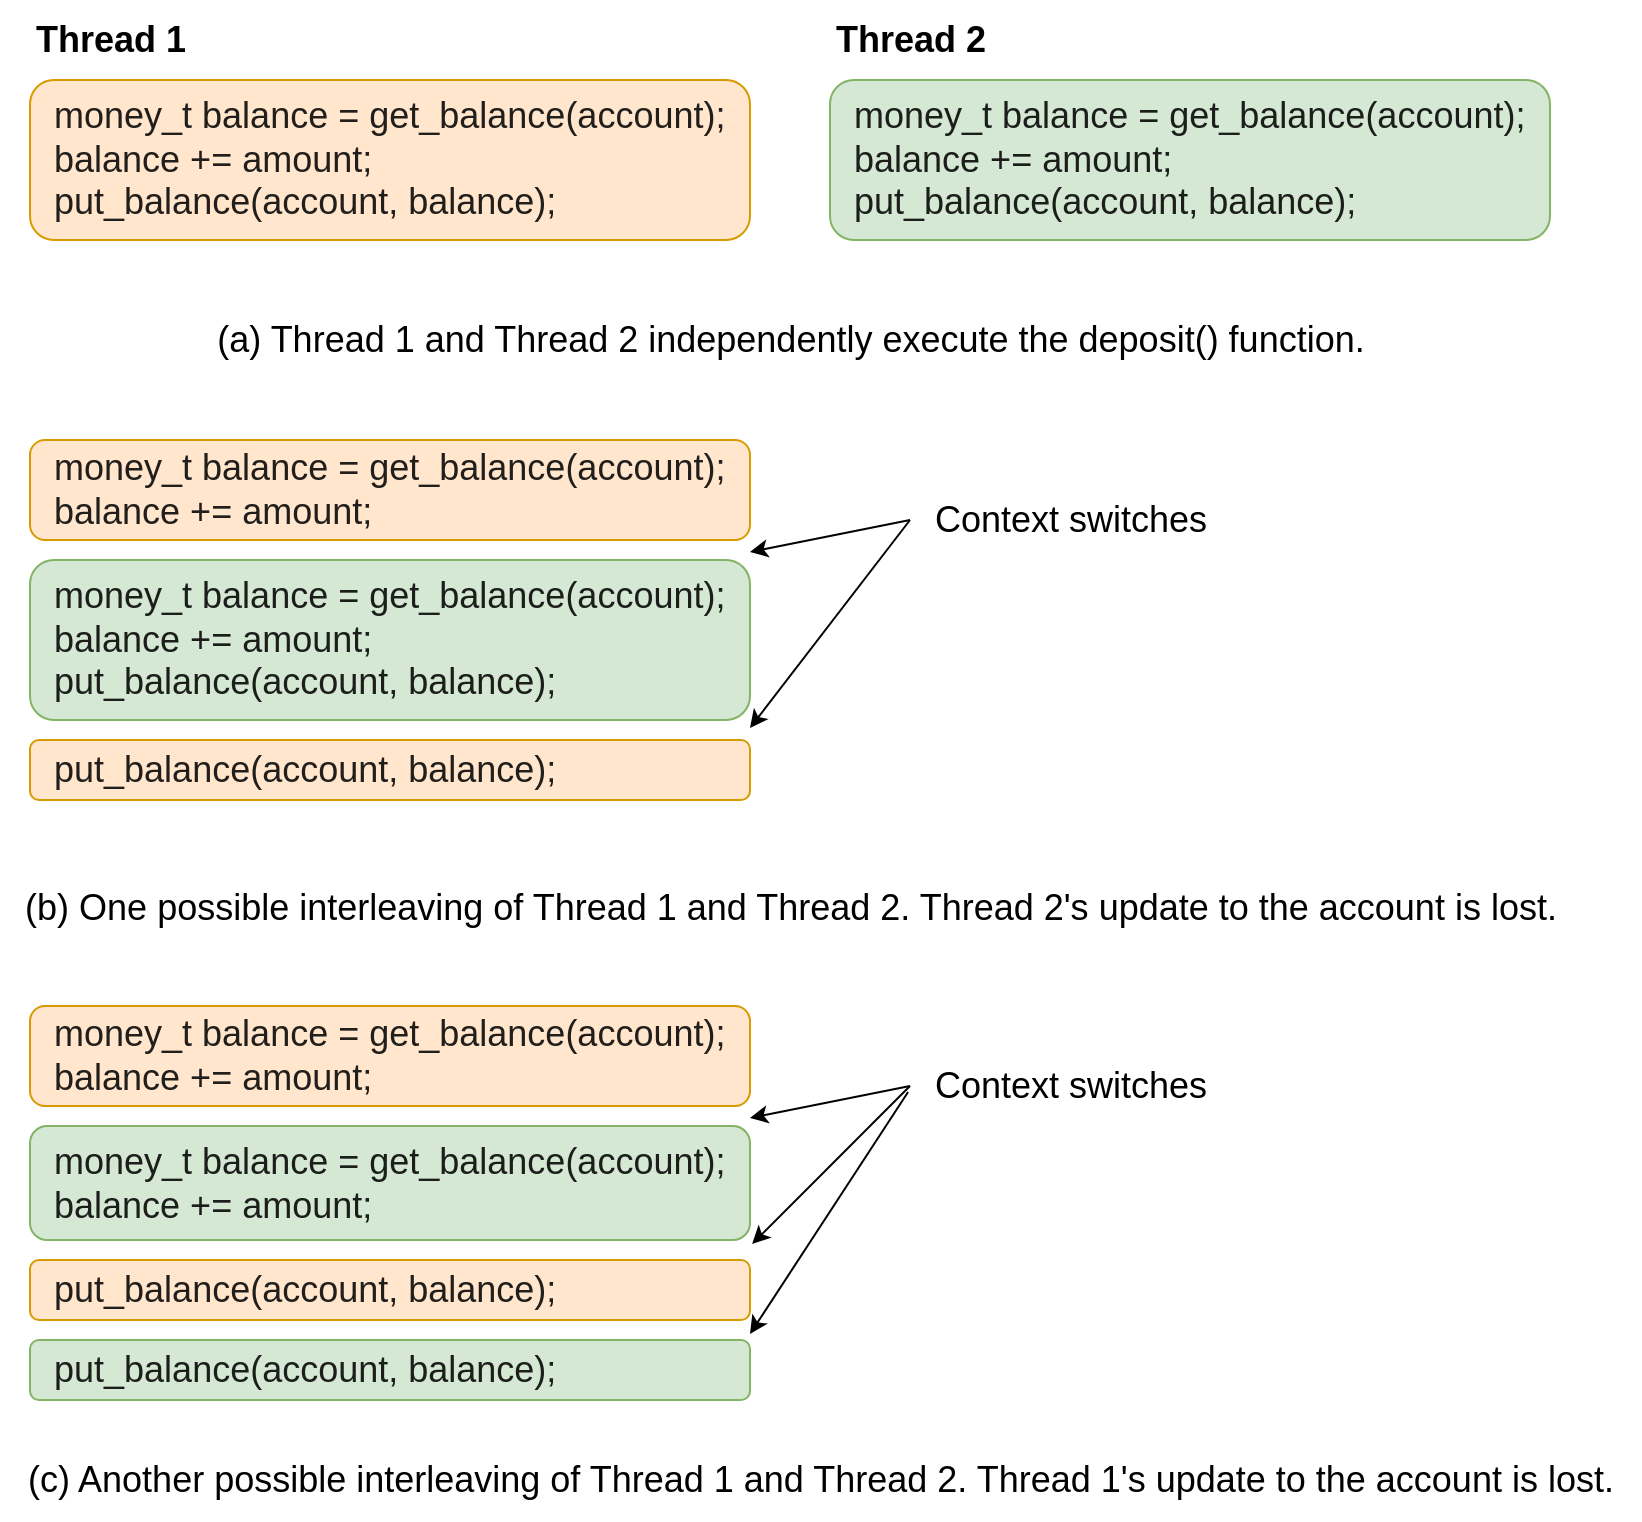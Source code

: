 <mxfile version="20.8.10" type="device"><diagram name="Page-1" id="JeoOWCyOCa7Mguu8PaI7"><mxGraphModel dx="1034" dy="764" grid="1" gridSize="10" guides="1" tooltips="1" connect="1" arrows="1" fold="1" page="1" pageScale="1" pageWidth="850" pageHeight="1100" math="0" shadow="0"><root><mxCell id="0"/><mxCell id="1" parent="0"/><mxCell id="iGPy_ZHtx2jETLUPUmeI-8" value="Thread 1" style="text;strokeColor=none;fillColor=none;html=1;fontSize=18;fontStyle=1;verticalAlign=middle;align=center;" vertex="1" parent="1"><mxGeometry x="30" width="100" height="40" as="geometry"/></mxCell><mxCell id="iGPy_ZHtx2jETLUPUmeI-10" value="Thread 2" style="text;strokeColor=none;fillColor=none;html=1;fontSize=18;fontStyle=1;verticalAlign=middle;align=center;" vertex="1" parent="1"><mxGeometry x="430" width="100" height="40" as="geometry"/></mxCell><mxCell id="iGPy_ZHtx2jETLUPUmeI-13" value="(a) Thread 1 and Thread 2 independently execute the deposit() function." style="text;html=1;align=center;verticalAlign=middle;resizable=0;points=[];autosize=1;strokeColor=none;fillColor=none;fontSize=18;" vertex="1" parent="1"><mxGeometry x="120" y="150" width="600" height="40" as="geometry"/></mxCell><mxCell id="iGPy_ZHtx2jETLUPUmeI-4" value="&lt;pre style=&quot;box-sizing: unset; font-family: var(--jp-code-font-family); line-height: var(--jp-code-line-height); color: rgba(0, 0, 0, 0.87); border: none; margin-top: 0px; margin-bottom: 0px; padding: 0px; background-color: var(--jp-layout-color0); overflow: auto; word-break: break-all; overflow-wrap: break-word;&quot;&gt;&lt;code style=&quot;box-sizing: unset; font-family: var(--jp-code-font-family); line-height: var(--jp-code-line-height); border: 0px; background-color: var(--jp-layout-color0); color: var(--jp-content-font-color1); padding: 0px;&quot;&gt;&lt;font style=&quot;font-size: 18px;&quot;&gt;money_t balance = get_balance(account);&lt;br&gt;balance += amount;&lt;br&gt;put_balance(account, balance);&lt;/font&gt;&lt;/code&gt;&lt;/pre&gt;" style="rounded=1;whiteSpace=wrap;html=1;fillColor=#ffe6cc;strokeColor=#d79b00;align=left;spacingLeft=10;" vertex="1" parent="1"><mxGeometry x="40" y="40" width="360" height="80" as="geometry"/></mxCell><mxCell id="iGPy_ZHtx2jETLUPUmeI-7" value="&lt;pre style=&quot;box-sizing: unset; font-family: var(--jp-code-font-family); line-height: var(--jp-code-line-height); color: rgba(0, 0, 0, 0.87); border: none; margin-top: 0px; margin-bottom: 0px; padding: 0px; background-color: var(--jp-layout-color0); overflow: auto; word-break: break-all; overflow-wrap: break-word;&quot;&gt;&lt;code style=&quot;box-sizing: unset; font-family: var(--jp-code-font-family); line-height: var(--jp-code-line-height); border: 0px; background-color: var(--jp-layout-color0); color: var(--jp-content-font-color1); padding: 0px;&quot;&gt;&lt;font style=&quot;font-size: 18px;&quot;&gt;money_t balance = get_balance(account);&lt;br&gt;balance += amount;&lt;br&gt;put_balance(account, balance);&lt;/font&gt;&lt;/code&gt;&lt;/pre&gt;" style="rounded=1;whiteSpace=wrap;html=1;fillColor=#d5e8d4;strokeColor=#82b366;align=left;spacingLeft=10;" vertex="1" parent="1"><mxGeometry x="440" y="40" width="360" height="80" as="geometry"/></mxCell><mxCell id="iGPy_ZHtx2jETLUPUmeI-19" value="&lt;pre style=&quot;box-sizing: unset; font-family: var(--jp-code-font-family); line-height: var(--jp-code-line-height); color: rgba(0, 0, 0, 0.87); border: none; margin-top: 0px; margin-bottom: 0px; padding: 0px; background-color: var(--jp-layout-color0); overflow: auto; word-break: break-all; overflow-wrap: break-word;&quot;&gt;&lt;code style=&quot;box-sizing: unset; font-family: var(--jp-code-font-family); line-height: var(--jp-code-line-height); border: 0px; background-color: var(--jp-layout-color0); color: var(--jp-content-font-color1); padding: 0px;&quot;&gt;&lt;font style=&quot;font-size: 18px;&quot;&gt;money_t balance = get_balance(account);&lt;br&gt;balance += amount;&lt;br&gt;&lt;/font&gt;&lt;/code&gt;&lt;/pre&gt;" style="rounded=1;whiteSpace=wrap;html=1;fillColor=#ffe6cc;strokeColor=#d79b00;align=left;spacingLeft=10;" vertex="1" parent="1"><mxGeometry x="40" y="220" width="360" height="50" as="geometry"/></mxCell><mxCell id="iGPy_ZHtx2jETLUPUmeI-20" value="&lt;pre style=&quot;box-sizing: unset; font-family: var(--jp-code-font-family); line-height: var(--jp-code-line-height); color: rgba(0, 0, 0, 0.87); border: none; margin-top: 0px; margin-bottom: 0px; padding: 0px; background-color: var(--jp-layout-color0); overflow: auto; word-break: break-all; overflow-wrap: break-word;&quot;&gt;&lt;code style=&quot;box-sizing: unset; font-family: var(--jp-code-font-family); line-height: var(--jp-code-line-height); border: 0px; background-color: var(--jp-layout-color0); color: var(--jp-content-font-color1); padding: 0px;&quot;&gt;&lt;font style=&quot;font-size: 18px;&quot;&gt;money_t balance = get_balance(account);&lt;br&gt;balance += amount;&lt;br&gt;put_balance(account, balance);&lt;/font&gt;&lt;/code&gt;&lt;/pre&gt;" style="rounded=1;whiteSpace=wrap;html=1;fillColor=#d5e8d4;strokeColor=#82b366;align=left;spacingLeft=10;" vertex="1" parent="1"><mxGeometry x="40" y="280" width="360" height="80" as="geometry"/></mxCell><mxCell id="iGPy_ZHtx2jETLUPUmeI-21" value="&lt;pre style=&quot;box-sizing: unset; font-family: var(--jp-code-font-family); line-height: var(--jp-code-line-height); color: rgba(0, 0, 0, 0.87); border: none; margin-top: 0px; margin-bottom: 0px; padding: 0px; background-color: var(--jp-layout-color0); overflow: auto; word-break: break-all; overflow-wrap: break-word;&quot;&gt;&lt;code style=&quot;box-sizing: unset; font-family: var(--jp-code-font-family); line-height: var(--jp-code-line-height); border: 0px; background-color: var(--jp-layout-color0); color: var(--jp-content-font-color1); padding: 0px;&quot;&gt;&lt;font style=&quot;font-size: 18px;&quot;&gt;put_balance(account, balance);&lt;br&gt;&lt;/font&gt;&lt;/code&gt;&lt;/pre&gt;" style="rounded=1;whiteSpace=wrap;html=1;fillColor=#ffe6cc;strokeColor=#d79b00;align=left;spacingLeft=10;" vertex="1" parent="1"><mxGeometry x="40" y="370" width="360" height="30" as="geometry"/></mxCell><mxCell id="iGPy_ZHtx2jETLUPUmeI-22" value="" style="endArrow=classic;html=1;rounded=0;fontSize=18;entryX=1;entryY=1.18;entryDx=0;entryDy=0;entryPerimeter=0;" edge="1" parent="1"><mxGeometry width="50" height="50" relative="1" as="geometry"><mxPoint x="480" y="260" as="sourcePoint"/><mxPoint x="400" y="276" as="targetPoint"/></mxGeometry></mxCell><mxCell id="iGPy_ZHtx2jETLUPUmeI-23" value="" style="endArrow=classic;html=1;rounded=0;fontSize=18;" edge="1" parent="1"><mxGeometry width="50" height="50" relative="1" as="geometry"><mxPoint x="480" y="260" as="sourcePoint"/><mxPoint x="400" y="364" as="targetPoint"/></mxGeometry></mxCell><mxCell id="iGPy_ZHtx2jETLUPUmeI-24" value="Context switches" style="text;html=1;align=center;verticalAlign=middle;resizable=0;points=[];autosize=1;strokeColor=none;fillColor=none;fontSize=18;" vertex="1" parent="1"><mxGeometry x="480" y="240" width="160" height="40" as="geometry"/></mxCell><mxCell id="iGPy_ZHtx2jETLUPUmeI-25" value="(b) One possible interleaving of Thread 1 and Thread 2. Thread 2's update to the account is lost." style="text;html=1;align=center;verticalAlign=middle;resizable=0;points=[];autosize=1;strokeColor=none;fillColor=none;fontSize=18;" vertex="1" parent="1"><mxGeometry x="25" y="434" width="790" height="40" as="geometry"/></mxCell><mxCell id="iGPy_ZHtx2jETLUPUmeI-26" value="&lt;pre style=&quot;box-sizing: unset; font-family: var(--jp-code-font-family); line-height: var(--jp-code-line-height); color: rgba(0, 0, 0, 0.87); border: none; margin-top: 0px; margin-bottom: 0px; padding: 0px; background-color: var(--jp-layout-color0); overflow: auto; word-break: break-all; overflow-wrap: break-word;&quot;&gt;&lt;code style=&quot;box-sizing: unset; font-family: var(--jp-code-font-family); line-height: var(--jp-code-line-height); border: 0px; background-color: var(--jp-layout-color0); color: var(--jp-content-font-color1); padding: 0px;&quot;&gt;&lt;font style=&quot;font-size: 18px;&quot;&gt;money_t balance = get_balance(account);&lt;br&gt;balance += amount;&lt;br&gt;&lt;/font&gt;&lt;/code&gt;&lt;/pre&gt;" style="rounded=1;whiteSpace=wrap;html=1;fillColor=#ffe6cc;strokeColor=#d79b00;align=left;spacingLeft=10;" vertex="1" parent="1"><mxGeometry x="40" y="503" width="360" height="50" as="geometry"/></mxCell><mxCell id="iGPy_ZHtx2jETLUPUmeI-27" value="&lt;pre style=&quot;box-sizing: unset; font-family: var(--jp-code-font-family); line-height: var(--jp-code-line-height); color: rgba(0, 0, 0, 0.87); border: none; margin-top: 0px; margin-bottom: 0px; padding: 0px; background-color: var(--jp-layout-color0); overflow: auto; word-break: break-all; overflow-wrap: break-word;&quot;&gt;&lt;code style=&quot;box-sizing: unset; font-family: var(--jp-code-font-family); line-height: var(--jp-code-line-height); border: 0px; background-color: var(--jp-layout-color0); color: var(--jp-content-font-color1); padding: 0px;&quot;&gt;&lt;font style=&quot;font-size: 18px;&quot;&gt;money_t balance = get_balance(account);&lt;br&gt;balance += amount;&lt;br&gt;&lt;/font&gt;&lt;/code&gt;&lt;/pre&gt;" style="rounded=1;whiteSpace=wrap;html=1;fillColor=#d5e8d4;strokeColor=#82b366;align=left;spacingLeft=10;" vertex="1" parent="1"><mxGeometry x="40" y="563" width="360" height="57" as="geometry"/></mxCell><mxCell id="iGPy_ZHtx2jETLUPUmeI-28" value="&lt;pre style=&quot;box-sizing: unset; font-family: var(--jp-code-font-family); line-height: var(--jp-code-line-height); color: rgba(0, 0, 0, 0.87); border: none; margin-top: 0px; margin-bottom: 0px; padding: 0px; background-color: var(--jp-layout-color0); overflow: auto; word-break: break-all; overflow-wrap: break-word;&quot;&gt;&lt;code style=&quot;box-sizing: unset; font-family: var(--jp-code-font-family); line-height: var(--jp-code-line-height); border: 0px; background-color: var(--jp-layout-color0); color: var(--jp-content-font-color1); padding: 0px;&quot;&gt;&lt;font style=&quot;font-size: 18px;&quot;&gt;put_balance(account, balance);&lt;br&gt;&lt;/font&gt;&lt;/code&gt;&lt;/pre&gt;" style="rounded=1;whiteSpace=wrap;html=1;fillColor=#ffe6cc;strokeColor=#d79b00;align=left;spacingLeft=10;" vertex="1" parent="1"><mxGeometry x="40" y="630" width="360" height="30" as="geometry"/></mxCell><mxCell id="iGPy_ZHtx2jETLUPUmeI-29" value="" style="endArrow=classic;html=1;rounded=0;fontSize=18;entryX=1;entryY=1.18;entryDx=0;entryDy=0;entryPerimeter=0;" edge="1" parent="1"><mxGeometry width="50" height="50" relative="1" as="geometry"><mxPoint x="480" y="543" as="sourcePoint"/><mxPoint x="400" y="559" as="targetPoint"/></mxGeometry></mxCell><mxCell id="iGPy_ZHtx2jETLUPUmeI-30" value="" style="endArrow=classic;html=1;rounded=0;fontSize=18;entryX=1.003;entryY=-0.267;entryDx=0;entryDy=0;entryPerimeter=0;" edge="1" parent="1" target="iGPy_ZHtx2jETLUPUmeI-28"><mxGeometry width="50" height="50" relative="1" as="geometry"><mxPoint x="480" y="543" as="sourcePoint"/><mxPoint x="400" y="647" as="targetPoint"/></mxGeometry></mxCell><mxCell id="iGPy_ZHtx2jETLUPUmeI-31" value="Context switches" style="text;html=1;align=center;verticalAlign=middle;resizable=0;points=[];autosize=1;strokeColor=none;fillColor=none;fontSize=18;" vertex="1" parent="1"><mxGeometry x="480" y="523" width="160" height="40" as="geometry"/></mxCell><mxCell id="iGPy_ZHtx2jETLUPUmeI-32" value="(c) Another possible interleaving of Thread 1 and Thread 2. Thread 1's update to the account is lost." style="text;html=1;align=center;verticalAlign=middle;resizable=0;points=[];autosize=1;strokeColor=none;fillColor=none;fontSize=18;" vertex="1" parent="1"><mxGeometry x="25" y="720" width="820" height="40" as="geometry"/></mxCell><mxCell id="iGPy_ZHtx2jETLUPUmeI-33" value="&lt;pre style=&quot;box-sizing: unset; font-family: var(--jp-code-font-family); line-height: var(--jp-code-line-height); color: rgba(0, 0, 0, 0.87); border: none; margin-top: 0px; margin-bottom: 0px; padding: 0px; background-color: var(--jp-layout-color0); overflow: auto; word-break: break-all; overflow-wrap: break-word;&quot;&gt;&lt;code style=&quot;box-sizing: unset; font-family: var(--jp-code-font-family); line-height: var(--jp-code-line-height); border: 0px; background-color: var(--jp-layout-color0); color: var(--jp-content-font-color1); padding: 0px;&quot;&gt;&lt;font style=&quot;font-size: 18px;&quot;&gt;put_balance(account, balance);&lt;br&gt;&lt;/font&gt;&lt;/code&gt;&lt;/pre&gt;" style="rounded=1;whiteSpace=wrap;html=1;fillColor=#d5e8d4;strokeColor=#82b366;align=left;spacingLeft=10;" vertex="1" parent="1"><mxGeometry x="40" y="670" width="360" height="30" as="geometry"/></mxCell><mxCell id="iGPy_ZHtx2jETLUPUmeI-34" value="" style="endArrow=classic;html=1;rounded=0;fontSize=18;entryX=1;entryY=1.233;entryDx=0;entryDy=0;entryPerimeter=0;exitX=-0.006;exitY=0.575;exitDx=0;exitDy=0;exitPerimeter=0;" edge="1" parent="1" source="iGPy_ZHtx2jETLUPUmeI-31" target="iGPy_ZHtx2jETLUPUmeI-28"><mxGeometry width="50" height="50" relative="1" as="geometry"><mxPoint x="470" y="560" as="sourcePoint"/><mxPoint x="411.08" y="631.99" as="targetPoint"/></mxGeometry></mxCell></root></mxGraphModel></diagram></mxfile>